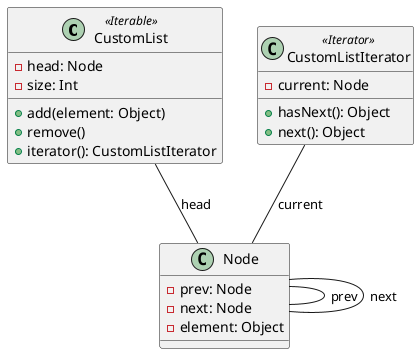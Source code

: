@startuml

' associations
CustomList -- Node: head
CustomListIterator -- Node: current
Node -- Node: prev
Node -- Node: next

' class definitions
class CustomList <<Iterable>> {
  -head: Node
  -size: Int
  +add(element: Object)
  +remove()
  +iterator(): CustomListIterator
}

class CustomListIterator <<Iterator>> {
  -current: Node
  +hasNext(): Object
  +next(): Object
}

class Node {
  -prev: Node
  -next: Node
  -element: Object
}

@enduml